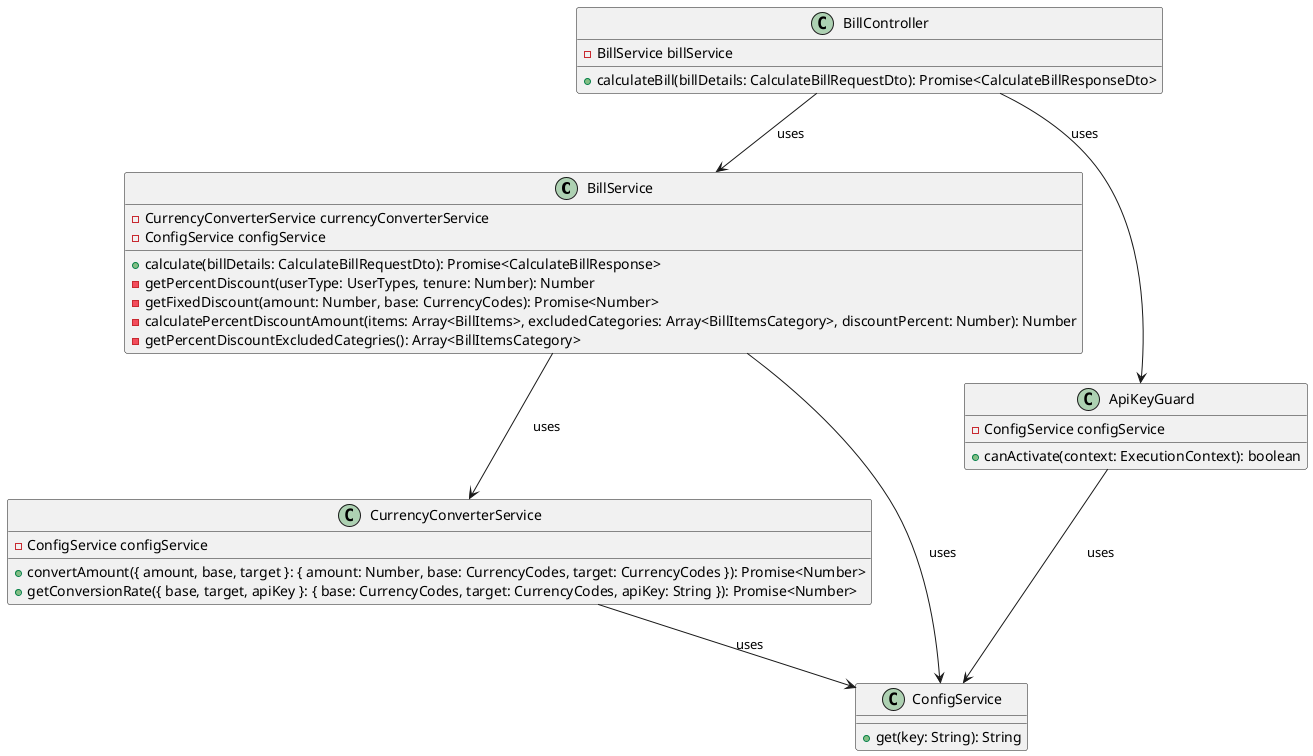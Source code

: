 @startuml
class BillService {
    -CurrencyConverterService currencyConverterService
    -ConfigService configService
    +calculate(billDetails: CalculateBillRequestDto): Promise<CalculateBillResponse>
    -getPercentDiscount(userType: UserTypes, tenure: Number): Number
    -getFixedDiscount(amount: Number, base: CurrencyCodes): Promise<Number>
    -calculatePercentDiscountAmount(items: Array<BillItems>, excludedCategories: Array<BillItemsCategory>, discountPercent: Number): Number
    -getPercentDiscountExcludedCategries(): Array<BillItemsCategory>
}

class BillController {
    -BillService billService
    +calculateBill(billDetails: CalculateBillRequestDto): Promise<CalculateBillResponseDto>
}

class CurrencyConverterService {
    -ConfigService configService
    +convertAmount({ amount, base, target }: { amount: Number, base: CurrencyCodes, target: CurrencyCodes }): Promise<Number>
    +getConversionRate({ base, target, apiKey }: { base: CurrencyCodes, target: CurrencyCodes, apiKey: String }): Promise<Number>
}

class ConfigService {
    +get(key: String): String
}

class ApiKeyGuard {
    -ConfigService configService
    +canActivate(context: ExecutionContext): boolean
}

BillService --> CurrencyConverterService : uses
BillService --> ConfigService : uses
BillController --> BillService : uses
BillController --> ApiKeyGuard : uses
CurrencyConverterService --> ConfigService : uses
ApiKeyGuard --> ConfigService : uses
@enduml